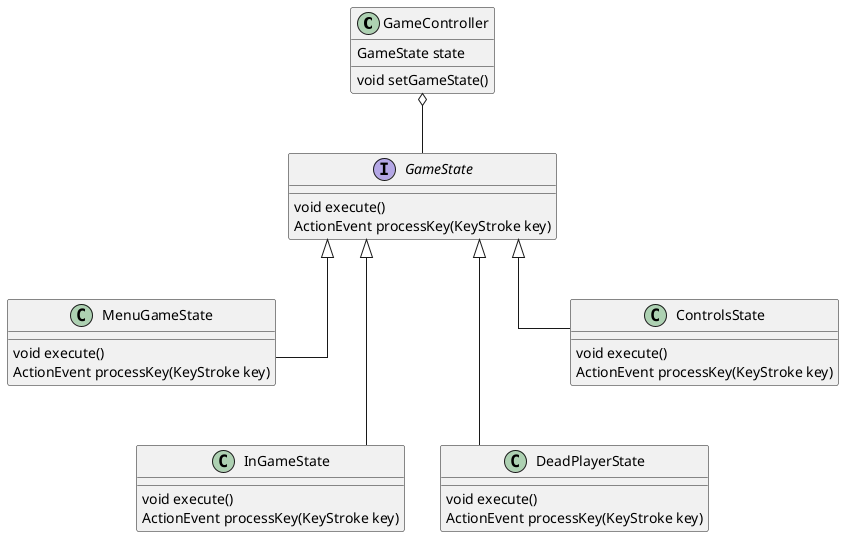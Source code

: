 @startuml
skinparam linetype ortho

class GameController{
  GameState state
  void setGameState()
}

interface GameState{
  void execute()
  ActionEvent processKey(KeyStroke key)
}

class MenuGameState{
  void execute()
  ActionEvent processKey(KeyStroke key)
}

class InGameState{
  void execute()
  ActionEvent processKey(KeyStroke key)
}

class DeadPlayerState{
  void execute()
  ActionEvent processKey(KeyStroke key)
}

class ControlsState{
  void execute()
  ActionEvent processKey(KeyStroke key)
}

GameController o-- GameState

GameState <|-- MenuGameState
GameState <|--- InGameState
GameState <|--- DeadPlayerState
GameState <|-- ControlsState

@enduml